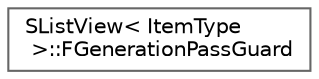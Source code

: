 digraph "Graphical Class Hierarchy"
{
 // INTERACTIVE_SVG=YES
 // LATEX_PDF_SIZE
  bgcolor="transparent";
  edge [fontname=Helvetica,fontsize=10,labelfontname=Helvetica,labelfontsize=10];
  node [fontname=Helvetica,fontsize=10,shape=box,height=0.2,width=0.4];
  rankdir="LR";
  Node0 [id="Node000000",label="SListView\< ItemType\l \>::FGenerationPassGuard",height=0.2,width=0.4,color="grey40", fillcolor="white", style="filled",URL="$dc/d05/structSListView_1_1FGenerationPassGuard.html",tooltip=" "];
}
